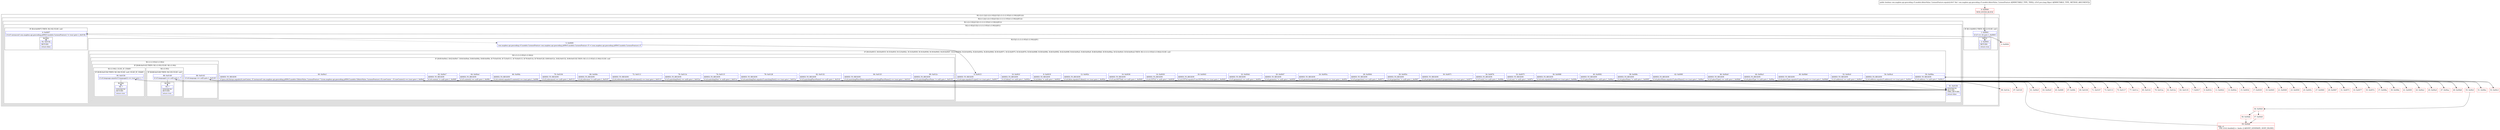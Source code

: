 digraph "CFG forcom.mapbox.api.geocoding.v5.models.$AutoValue_CarmenFeature.equals(Ljava\/lang\/Object;)Z" {
subgraph cluster_Region_1122681354 {
label = "R(1:(2:(1:2)|(1:(2:(1:92)|(3:5|(1:(1:(1:(1:93))(1:(1:94))))|91)))))";
node [shape=record,color=blue];
subgraph cluster_Region_2056656287 {
label = "R(2:(1:2)|(1:(2:(1:92)|(3:5|(1:(1:(1:(1:93))(1:(1:94))))|91))))";
node [shape=record,color=blue];
subgraph cluster_IfRegion_459475053 {
label = "IF [B:1:0x0001] THEN: R(1:2) ELSE: null";
node [shape=record,color=blue];
Node_1 [shape=record,label="{1\:\ 0x0001|if (r5 == r4) goto L_0x0003\l}"];
subgraph cluster_Region_1637017676 {
label = "R(1:2)";
node [shape=record,color=blue];
Node_2 [shape=record,label="{2\:\ 0x0003|RETURN\l|return true\l}"];
}
}
subgraph cluster_Region_1979489510 {
label = "R(1:(2:(1:92)|(3:5|(1:(1:(1:(1:93))(1:(1:94))))|91)))";
node [shape=record,color=blue];
subgraph cluster_Region_1066157355 {
label = "R(2:(1:92)|(3:5|(1:(1:(1:(1:93))(1:(1:94))))|91))";
node [shape=record,color=blue];
subgraph cluster_IfRegion_1009713879 {
label = "IF [B:4:0x0007] THEN: R(1:92) ELSE: null";
node [shape=record,color=blue];
Node_4 [shape=record,label="{4\:\ 0x0007|if ((r5 instanceof com.mapbox.api.geocoding.p009v5.models.CarmenFeature) != true) goto L_0x015b\l}"];
subgraph cluster_Region_1250512278 {
label = "R(1:92)";
node [shape=record,color=blue];
Node_92 [shape=record,label="{92\:\ 0x015b|RETURN\l|return false\l}"];
}
}
subgraph cluster_Region_1667258726 {
label = "R(3:5|(1:(1:(1:(1:93))(1:(1:94))))|91)";
node [shape=record,color=blue];
Node_5 [shape=record,label="{5\:\ 0x0009|com.mapbox.api.geocoding.v5.models.CarmenFeature com.mapbox.api.geocoding.p009v5.models.CarmenFeature r5 = (com.mapbox.api.geocoding.p009v5.models.CarmenFeature) r5\l}"];
subgraph cluster_IfRegion_1231809033 {
label = "IF [B:6:0x0015, B:8:0x0019, B:10:0x001f, B:12:0x002c, B:14:0x0030, B:16:0x0036, B:18:0x0043, B:20:0x0047, B:22:0x004d, B:24:0x005a, B:26:0x005e, B:28:0x0064, B:30:0x0071, B:32:0x0075, B:34:0x007b, B:36:0x0088, B:38:0x008c, B:40:0x0092, B:42:0x009f, B:44:0x00a3, B:46:0x00a9, B:48:0x00b6, B:50:0x00ba, B:52:0x00c0, B:54:0x00cd] THEN: R(1:(1:(1:(1:93))(1:(1:94)))) ELSE: null";
node [shape=record,color=blue];
Node_6 [shape=record,label="{6\:\ 0x0015|ADDED_TO_REGION\l|if (r4.type.equals(r5.type()) == true) goto L_0x0017\l}"];
Node_8 [shape=record,label="{8\:\ 0x0019|ADDED_TO_REGION\l|if (r4.bbox != null) goto L_0x0022\l}"];
Node_10 [shape=record,label="{10\:\ 0x001f|ADDED_TO_REGION\l|if (r5.bbox() == null) goto L_0x002e\l}"];
Node_12 [shape=record,label="{12\:\ 0x002c|ADDED_TO_REGION\l|if (r4.bbox.equals(r5.bbox()) == true) goto L_0x002e\l}"];
Node_14 [shape=record,label="{14\:\ 0x0030|ADDED_TO_REGION\l|if (r4.f197id != null) goto L_0x0039\l}"];
Node_16 [shape=record,label="{16\:\ 0x0036|ADDED_TO_REGION\l|if (r5.mo18375id() == null) goto L_0x0045\l}"];
Node_18 [shape=record,label="{18\:\ 0x0043|ADDED_TO_REGION\l|if (r4.f197id.equals(r5.mo18375id()) == true) goto L_0x0045\l}"];
Node_20 [shape=record,label="{20\:\ 0x0047|ADDED_TO_REGION\l|if (r4.geometry != null) goto L_0x0050\l}"];
Node_22 [shape=record,label="{22\:\ 0x004d|ADDED_TO_REGION\l|if (r5.geometry() == null) goto L_0x005c\l}"];
Node_24 [shape=record,label="{24\:\ 0x005a|ADDED_TO_REGION\l|if (r4.geometry.equals(r5.geometry()) == true) goto L_0x005c\l}"];
Node_26 [shape=record,label="{26\:\ 0x005e|ADDED_TO_REGION\l|if (r4.properties != null) goto L_0x0067\l}"];
Node_28 [shape=record,label="{28\:\ 0x0064|ADDED_TO_REGION\l|if (r5.properties() == null) goto L_0x0073\l}"];
Node_30 [shape=record,label="{30\:\ 0x0071|ADDED_TO_REGION\l|if (r4.properties.equals(r5.properties()) == true) goto L_0x0073\l}"];
Node_32 [shape=record,label="{32\:\ 0x0075|ADDED_TO_REGION\l|if (r4.text != null) goto L_0x007e\l}"];
Node_34 [shape=record,label="{34\:\ 0x007b|ADDED_TO_REGION\l|if (r5.text() == null) goto L_0x008a\l}"];
Node_36 [shape=record,label="{36\:\ 0x0088|ADDED_TO_REGION\l|if (r4.text.equals(r5.text()) == true) goto L_0x008a\l}"];
Node_38 [shape=record,label="{38\:\ 0x008c|ADDED_TO_REGION\l|if (r4.placeName != null) goto L_0x0095\l}"];
Node_40 [shape=record,label="{40\:\ 0x0092|ADDED_TO_REGION\l|if (r5.placeName() == null) goto L_0x00a1\l}"];
Node_42 [shape=record,label="{42\:\ 0x009f|ADDED_TO_REGION\l|if (r4.placeName.equals(r5.placeName()) == true) goto L_0x00a1\l}"];
Node_44 [shape=record,label="{44\:\ 0x00a3|ADDED_TO_REGION\l|if (r4.placeType != null) goto L_0x00ac\l}"];
Node_46 [shape=record,label="{46\:\ 0x00a9|ADDED_TO_REGION\l|if (r5.placeType() == null) goto L_0x00b8\l}"];
Node_48 [shape=record,label="{48\:\ 0x00b6|ADDED_TO_REGION\l|if (r4.placeType.equals(r5.placeType()) == true) goto L_0x00b8\l}"];
Node_50 [shape=record,label="{50\:\ 0x00ba|ADDED_TO_REGION\l|if (r4.address != null) goto L_0x00c3\l}"];
Node_52 [shape=record,label="{52\:\ 0x00c0|ADDED_TO_REGION\l|if (r5.address() == null) goto L_0x00cf\l}"];
Node_54 [shape=record,label="{54\:\ 0x00cd|ADDED_TO_REGION\l|if (r4.address.equals(r5.address()) == true) goto L_0x00cf\l}"];
subgraph cluster_Region_1526981517 {
label = "R(1:(1:(1:(1:93))(1:(1:94))))";
node [shape=record,color=blue];
subgraph cluster_IfRegion_770106622 {
label = "IF [B:60:0x00e3, B:62:0x00e7, B:64:0x00ed, B:66:0x00fa, B:68:0x00fe, B:70:0x0104, B:72:0x0111, B:74:0x0115, B:76:0x011b, B:78:0x0128, B:80:0x012c, B:82:0x0132, B:84:0x013f] THEN: R(1:(1:(1:93))(1:(1:94))) ELSE: null";
node [shape=record,color=blue];
Node_60 [shape=record,label="{60\:\ 0x00e3|ADDED_TO_REGION\l|if (java.util.Arrays.equals(r4.rawCenter, r5 instanceof com.mapbox.api.geocoding.p009v5.models.C$AutoValue_CarmenFeature ? ((com.mapbox.api.geocoding.p009v5.models.C$AutoValue_CarmenFeature) r5).rawCenter : r5.rawCenter()) == true) goto L_0x00e5\l}"];
Node_62 [shape=record,label="{62\:\ 0x00e7|ADDED_TO_REGION\l|if (r4.context != null) goto L_0x00f0\l}"];
Node_64 [shape=record,label="{64\:\ 0x00ed|ADDED_TO_REGION\l|if (r5.context() == null) goto L_0x00fc\l}"];
Node_66 [shape=record,label="{66\:\ 0x00fa|ADDED_TO_REGION\l|if (r4.context.equals(r5.context()) == true) goto L_0x00fc\l}"];
Node_68 [shape=record,label="{68\:\ 0x00fe|ADDED_TO_REGION\l|if (r4.relevance != null) goto L_0x0107\l}"];
Node_70 [shape=record,label="{70\:\ 0x0104|ADDED_TO_REGION\l|if (r5.relevance() == null) goto L_0x0113\l}"];
Node_72 [shape=record,label="{72\:\ 0x0111|ADDED_TO_REGION\l|if (r4.relevance.equals(r5.relevance()) == true) goto L_0x0113\l}"];
Node_74 [shape=record,label="{74\:\ 0x0115|ADDED_TO_REGION\l|if (r4.matchingText != null) goto L_0x011e\l}"];
Node_76 [shape=record,label="{76\:\ 0x011b|ADDED_TO_REGION\l|if (r5.matchingText() == null) goto L_0x012a\l}"];
Node_78 [shape=record,label="{78\:\ 0x0128|ADDED_TO_REGION\l|if (r4.matchingText.equals(r5.matchingText()) == true) goto L_0x012a\l}"];
Node_80 [shape=record,label="{80\:\ 0x012c|ADDED_TO_REGION\l|if (r4.matchingPlaceName != null) goto L_0x0135\l}"];
Node_82 [shape=record,label="{82\:\ 0x0132|ADDED_TO_REGION\l|if (r5.matchingPlaceName() == null) goto L_0x0141\l}"];
Node_84 [shape=record,label="{84\:\ 0x013f|ADDED_TO_REGION\l|if (r4.matchingPlaceName.equals(r5.matchingPlaceName()) == true) goto L_0x0141\l}"];
subgraph cluster_Region_117133531 {
label = "R(1:(1:(1:93))(1:(1:94)))";
node [shape=record,color=blue];
subgraph cluster_IfRegion_1107743593 {
label = "IF [B:86:0x0143] THEN: R(1:(1:93)) ELSE: R(1:(1:94))";
node [shape=record,color=blue];
Node_86 [shape=record,label="{86\:\ 0x0143|if (r4.language == null) goto L_0x0145\l}"];
subgraph cluster_Region_1113838402 {
label = "R(1:(1:93))";
node [shape=record,color=blue];
subgraph cluster_IfRegion_790279500 {
label = "IF [B:88:0x0149] THEN: R(1:93) ELSE: null";
node [shape=record,color=blue];
Node_88 [shape=record,label="{88\:\ 0x0149|if (r5.language() == null) goto L_?\l}"];
subgraph cluster_Region_104353544 {
label = "R(1:93)";
node [shape=record,color=blue];
Node_93 [shape=record,label="{93\:\ ?|SYNTHETIC\lRETURN\l|return true\l}"];
}
}
}
subgraph cluster_Region_1520024220 {
label = "R(1:(1:94)) | ELSE_IF_CHAIN\l";
node [shape=record,color=blue];
subgraph cluster_IfRegion_1313895072 {
label = "IF [B:90:0x0156] THEN: R(1:94) ELSE: null | ELSE_IF_CHAIN\l";
node [shape=record,color=blue];
Node_90 [shape=record,label="{90\:\ 0x0156|if (r4.language.equals(r5.language()) == true) goto L_?\l}"];
subgraph cluster_Region_787523389 {
label = "R(1:94)";
node [shape=record,color=blue];
Node_94 [shape=record,label="{94\:\ ?|SYNTHETIC\lRETURN\l|return true\l}"];
}
}
}
}
}
}
}
}
Node_91 [shape=record,label="{91\:\ 0x0159|SYNTHETIC\lRETURN\lORIG_RETURN\l|return false\l}"];
}
}
}
}
}
Node_0 [shape=record,color=red,label="{0\:\ 0x0000|MTH_ENTER_BLOCK\l}"];
Node_3 [shape=record,color=red,label="{3\:\ 0x0004}"];
Node_7 [shape=record,color=red,label="{7\:\ 0x0017}"];
Node_9 [shape=record,color=red,label="{9\:\ 0x001b}"];
Node_11 [shape=record,color=red,label="{11\:\ 0x0022}"];
Node_13 [shape=record,color=red,label="{13\:\ 0x002e}"];
Node_15 [shape=record,color=red,label="{15\:\ 0x0032}"];
Node_17 [shape=record,color=red,label="{17\:\ 0x0039}"];
Node_19 [shape=record,color=red,label="{19\:\ 0x0045}"];
Node_21 [shape=record,color=red,label="{21\:\ 0x0049}"];
Node_23 [shape=record,color=red,label="{23\:\ 0x0050}"];
Node_25 [shape=record,color=red,label="{25\:\ 0x005c}"];
Node_27 [shape=record,color=red,label="{27\:\ 0x0060}"];
Node_29 [shape=record,color=red,label="{29\:\ 0x0067}"];
Node_31 [shape=record,color=red,label="{31\:\ 0x0073}"];
Node_33 [shape=record,color=red,label="{33\:\ 0x0077}"];
Node_35 [shape=record,color=red,label="{35\:\ 0x007e}"];
Node_37 [shape=record,color=red,label="{37\:\ 0x008a}"];
Node_39 [shape=record,color=red,label="{39\:\ 0x008e}"];
Node_41 [shape=record,color=red,label="{41\:\ 0x0095}"];
Node_43 [shape=record,color=red,label="{43\:\ 0x00a1}"];
Node_45 [shape=record,color=red,label="{45\:\ 0x00a5}"];
Node_47 [shape=record,color=red,label="{47\:\ 0x00ac}"];
Node_49 [shape=record,color=red,label="{49\:\ 0x00b8}"];
Node_51 [shape=record,color=red,label="{51\:\ 0x00bc}"];
Node_53 [shape=record,color=red,label="{53\:\ 0x00c3}"];
Node_55 [shape=record,color=red,label="{55\:\ 0x00cf}"];
Node_56 [shape=record,color=red,label="{56\:\ 0x00d3}"];
Node_57 [shape=record,color=red,label="{57\:\ 0x00d5}"];
Node_58 [shape=record,color=red,label="{58\:\ 0x00db}"];
Node_59 [shape=record,color=red,label="{59\:\ 0x00df|PHI: r3 \l  PHI: (r3v2 double[]) =  binds: [] A[DONT_GENERATE, DONT_INLINE]\l}"];
Node_61 [shape=record,color=red,label="{61\:\ 0x00e5}"];
Node_63 [shape=record,color=red,label="{63\:\ 0x00e9}"];
Node_65 [shape=record,color=red,label="{65\:\ 0x00f0}"];
Node_67 [shape=record,color=red,label="{67\:\ 0x00fc}"];
Node_69 [shape=record,color=red,label="{69\:\ 0x0100}"];
Node_71 [shape=record,color=red,label="{71\:\ 0x0107}"];
Node_73 [shape=record,color=red,label="{73\:\ 0x0113}"];
Node_75 [shape=record,color=red,label="{75\:\ 0x0117}"];
Node_77 [shape=record,color=red,label="{77\:\ 0x011e}"];
Node_79 [shape=record,color=red,label="{79\:\ 0x012a}"];
Node_81 [shape=record,color=red,label="{81\:\ 0x012e}"];
Node_83 [shape=record,color=red,label="{83\:\ 0x0135}"];
Node_85 [shape=record,color=red,label="{85\:\ 0x0141}"];
Node_87 [shape=record,color=red,label="{87\:\ 0x0145}"];
Node_89 [shape=record,color=red,label="{89\:\ 0x014c}"];
MethodNode[shape=record,label="{public boolean com.mapbox.api.geocoding.v5.models.$AutoValue_CarmenFeature.equals((r4v0 'this' com.mapbox.api.geocoding.v5.models.$AutoValue_CarmenFeature A[IMMUTABLE_TYPE, THIS]), (r5v0 java.lang.Object A[IMMUTABLE_TYPE, METHOD_ARGUMENT])) }"];
MethodNode -> Node_0;
Node_1 -> Node_2;
Node_1 -> Node_3[style=dashed];
Node_4 -> Node_5[style=dashed];
Node_4 -> Node_92;
Node_5 -> Node_6;
Node_6 -> Node_7;
Node_6 -> Node_91[style=dashed];
Node_8 -> Node_9[style=dashed];
Node_8 -> Node_11;
Node_10 -> Node_91[style=dashed];
Node_10 -> Node_13;
Node_12 -> Node_13;
Node_12 -> Node_91[style=dashed];
Node_14 -> Node_15[style=dashed];
Node_14 -> Node_17;
Node_16 -> Node_91[style=dashed];
Node_16 -> Node_19;
Node_18 -> Node_19;
Node_18 -> Node_91[style=dashed];
Node_20 -> Node_21[style=dashed];
Node_20 -> Node_23;
Node_22 -> Node_91[style=dashed];
Node_22 -> Node_25;
Node_24 -> Node_25;
Node_24 -> Node_91[style=dashed];
Node_26 -> Node_27[style=dashed];
Node_26 -> Node_29;
Node_28 -> Node_91[style=dashed];
Node_28 -> Node_31;
Node_30 -> Node_31;
Node_30 -> Node_91[style=dashed];
Node_32 -> Node_33[style=dashed];
Node_32 -> Node_35;
Node_34 -> Node_91[style=dashed];
Node_34 -> Node_37;
Node_36 -> Node_37;
Node_36 -> Node_91[style=dashed];
Node_38 -> Node_39[style=dashed];
Node_38 -> Node_41;
Node_40 -> Node_91[style=dashed];
Node_40 -> Node_43;
Node_42 -> Node_43;
Node_42 -> Node_91[style=dashed];
Node_44 -> Node_45[style=dashed];
Node_44 -> Node_47;
Node_46 -> Node_91[style=dashed];
Node_46 -> Node_49;
Node_48 -> Node_49;
Node_48 -> Node_91[style=dashed];
Node_50 -> Node_51[style=dashed];
Node_50 -> Node_53;
Node_52 -> Node_91[style=dashed];
Node_52 -> Node_55;
Node_54 -> Node_55;
Node_54 -> Node_91[style=dashed];
Node_60 -> Node_61;
Node_60 -> Node_91[style=dashed];
Node_62 -> Node_63[style=dashed];
Node_62 -> Node_65;
Node_64 -> Node_91[style=dashed];
Node_64 -> Node_67;
Node_66 -> Node_67;
Node_66 -> Node_91[style=dashed];
Node_68 -> Node_69[style=dashed];
Node_68 -> Node_71;
Node_70 -> Node_91[style=dashed];
Node_70 -> Node_73;
Node_72 -> Node_73;
Node_72 -> Node_91[style=dashed];
Node_74 -> Node_75[style=dashed];
Node_74 -> Node_77;
Node_76 -> Node_91[style=dashed];
Node_76 -> Node_79;
Node_78 -> Node_79;
Node_78 -> Node_91[style=dashed];
Node_80 -> Node_81[style=dashed];
Node_80 -> Node_83;
Node_82 -> Node_91[style=dashed];
Node_82 -> Node_85;
Node_84 -> Node_85;
Node_84 -> Node_91[style=dashed];
Node_86 -> Node_87;
Node_86 -> Node_89[style=dashed];
Node_88 -> Node_91[style=dashed];
Node_88 -> Node_93;
Node_90 -> Node_91[style=dashed];
Node_90 -> Node_94;
Node_0 -> Node_1;
Node_3 -> Node_4;
Node_7 -> Node_8;
Node_9 -> Node_10;
Node_11 -> Node_12;
Node_13 -> Node_14;
Node_15 -> Node_16;
Node_17 -> Node_18;
Node_19 -> Node_20;
Node_21 -> Node_22;
Node_23 -> Node_24;
Node_25 -> Node_26;
Node_27 -> Node_28;
Node_29 -> Node_30;
Node_31 -> Node_32;
Node_33 -> Node_34;
Node_35 -> Node_36;
Node_37 -> Node_38;
Node_39 -> Node_40;
Node_41 -> Node_42;
Node_43 -> Node_44;
Node_45 -> Node_46;
Node_47 -> Node_48;
Node_49 -> Node_50;
Node_51 -> Node_52;
Node_53 -> Node_54;
Node_55 -> Node_56;
Node_56 -> Node_57;
Node_56 -> Node_58;
Node_57 -> Node_59;
Node_58 -> Node_59;
Node_59 -> Node_60;
Node_61 -> Node_62;
Node_63 -> Node_64;
Node_65 -> Node_66;
Node_67 -> Node_68;
Node_69 -> Node_70;
Node_71 -> Node_72;
Node_73 -> Node_74;
Node_75 -> Node_76;
Node_77 -> Node_78;
Node_79 -> Node_80;
Node_81 -> Node_82;
Node_83 -> Node_84;
Node_85 -> Node_86;
Node_87 -> Node_88;
Node_89 -> Node_90;
}


